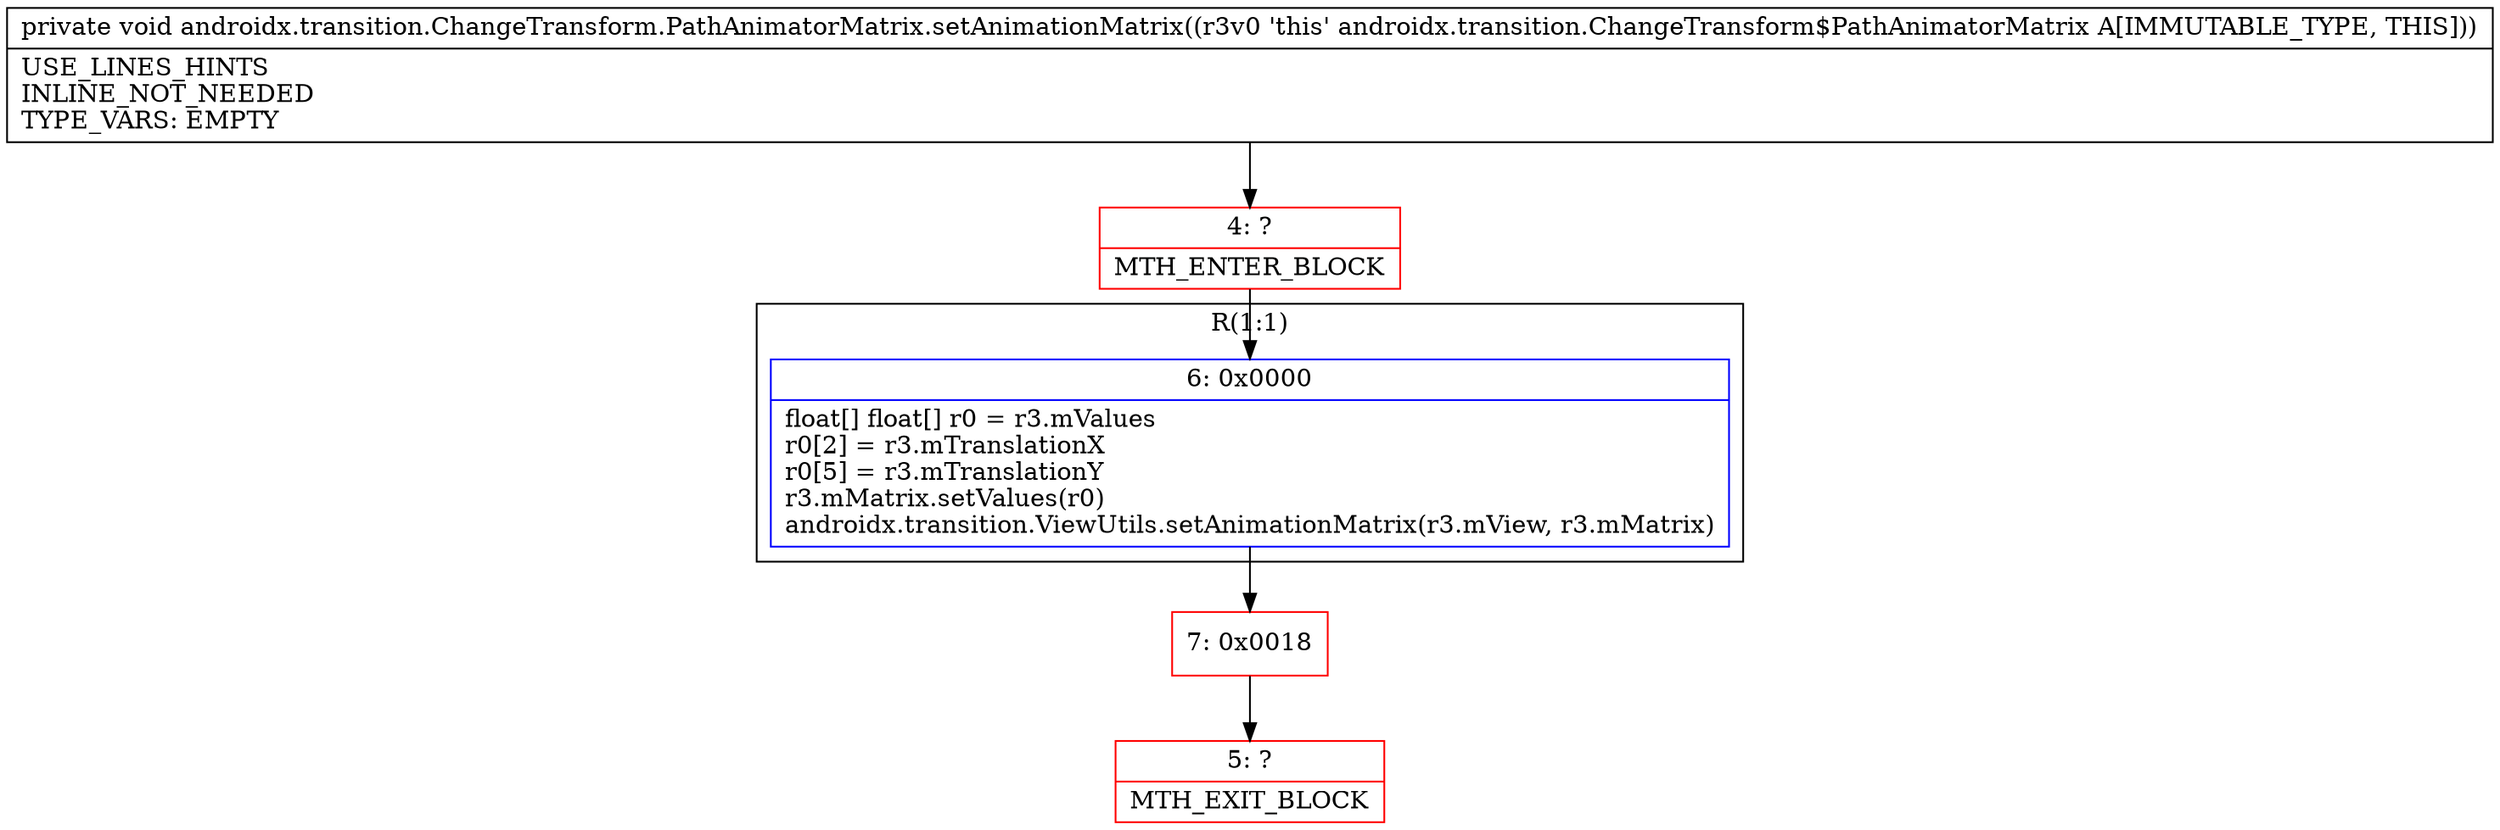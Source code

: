 digraph "CFG forandroidx.transition.ChangeTransform.PathAnimatorMatrix.setAnimationMatrix()V" {
subgraph cluster_Region_972263771 {
label = "R(1:1)";
node [shape=record,color=blue];
Node_6 [shape=record,label="{6\:\ 0x0000|float[] float[] r0 = r3.mValues\lr0[2] = r3.mTranslationX\lr0[5] = r3.mTranslationY\lr3.mMatrix.setValues(r0)\landroidx.transition.ViewUtils.setAnimationMatrix(r3.mView, r3.mMatrix)\l}"];
}
Node_4 [shape=record,color=red,label="{4\:\ ?|MTH_ENTER_BLOCK\l}"];
Node_7 [shape=record,color=red,label="{7\:\ 0x0018}"];
Node_5 [shape=record,color=red,label="{5\:\ ?|MTH_EXIT_BLOCK\l}"];
MethodNode[shape=record,label="{private void androidx.transition.ChangeTransform.PathAnimatorMatrix.setAnimationMatrix((r3v0 'this' androidx.transition.ChangeTransform$PathAnimatorMatrix A[IMMUTABLE_TYPE, THIS]))  | USE_LINES_HINTS\lINLINE_NOT_NEEDED\lTYPE_VARS: EMPTY\l}"];
MethodNode -> Node_4;Node_6 -> Node_7;
Node_4 -> Node_6;
Node_7 -> Node_5;
}

